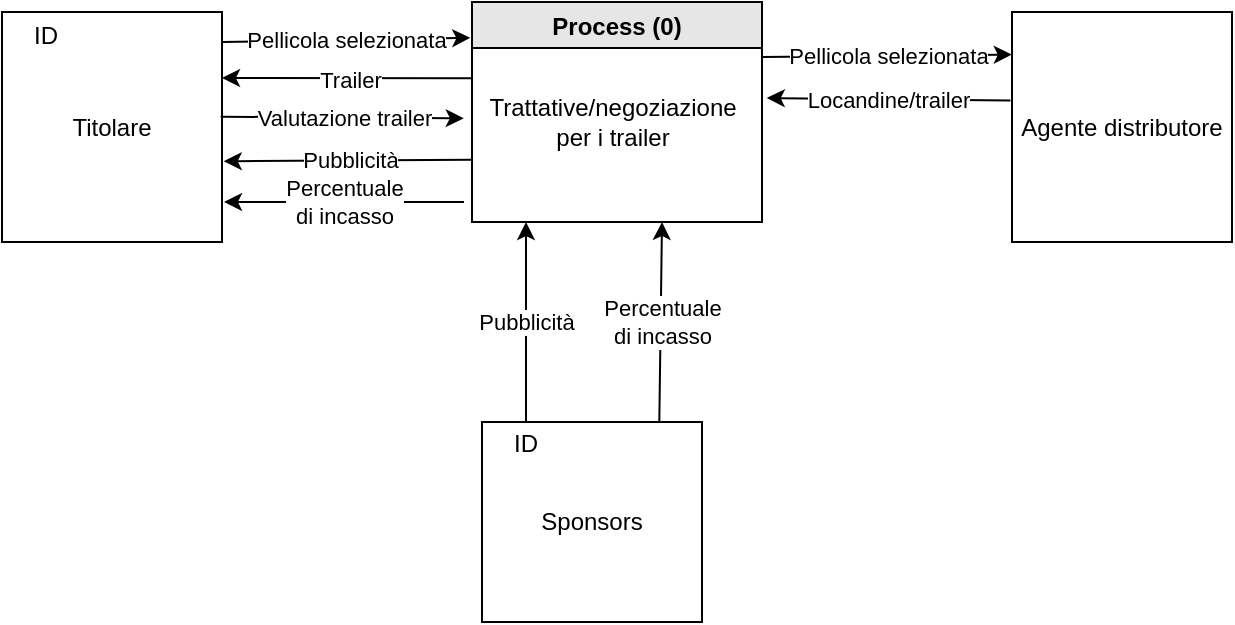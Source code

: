<mxfile version="21.2.3" type="device">
  <diagram id="ql5Kk59QJ9DEcHVxNvi2" name="Page-1">
    <mxGraphModel dx="712" dy="689" grid="1" gridSize="10" guides="1" tooltips="1" connect="1" arrows="1" fold="1" page="1" pageScale="1" pageWidth="827" pageHeight="1169" math="0" shadow="0">
      <root>
        <mxCell id="0" />
        <mxCell id="1" parent="0" />
        <mxCell id="EnnZCZ1k5EJQhtIXUkQg-2" value="Process (0)" style="swimlane;fillColor=#E6E6E6;" parent="1" vertex="1">
          <mxGeometry x="335" y="120" width="145" height="110" as="geometry" />
        </mxCell>
        <mxCell id="EnnZCZ1k5EJQhtIXUkQg-3" value="Trattative/negoziazione &lt;br&gt;per i trailer" style="text;html=1;align=center;verticalAlign=middle;resizable=0;points=[];autosize=1;strokeColor=none;fillColor=none;" parent="EnnZCZ1k5EJQhtIXUkQg-2" vertex="1">
          <mxGeometry x="-5" y="40" width="150" height="40" as="geometry" />
        </mxCell>
        <mxCell id="EnnZCZ1k5EJQhtIXUkQg-4" value="" style="group" parent="1" vertex="1" connectable="0">
          <mxGeometry x="100" y="125" width="110" height="115" as="geometry" />
        </mxCell>
        <mxCell id="EnnZCZ1k5EJQhtIXUkQg-5" value="Titolare" style="rounded=0;whiteSpace=wrap;html=1;fillColor=none;" parent="EnnZCZ1k5EJQhtIXUkQg-4" vertex="1">
          <mxGeometry width="110.0" height="115.0" as="geometry" />
        </mxCell>
        <mxCell id="EnnZCZ1k5EJQhtIXUkQg-6" value="ID" style="text;html=1;strokeColor=none;fillColor=none;align=center;verticalAlign=middle;whiteSpace=wrap;rounded=0;" parent="EnnZCZ1k5EJQhtIXUkQg-4" vertex="1">
          <mxGeometry width="44" height="24.643" as="geometry" />
        </mxCell>
        <mxCell id="i8b3c9-z0wp-TJyXyb2S-1" value="Agente distributore" style="rounded=0;whiteSpace=wrap;html=1;fillColor=none;" parent="1" vertex="1">
          <mxGeometry x="605" y="125" width="110" height="115" as="geometry" />
        </mxCell>
        <mxCell id="i8b3c9-z0wp-TJyXyb2S-2" value="" style="group" parent="1" vertex="1" connectable="0">
          <mxGeometry x="340" y="330" width="110" height="100" as="geometry" />
        </mxCell>
        <mxCell id="i8b3c9-z0wp-TJyXyb2S-3" value="Sponsors" style="rounded=0;whiteSpace=wrap;html=1;fillColor=none;" parent="i8b3c9-z0wp-TJyXyb2S-2" vertex="1">
          <mxGeometry width="110.0" height="100" as="geometry" />
        </mxCell>
        <mxCell id="i8b3c9-z0wp-TJyXyb2S-4" value="ID" style="text;html=1;strokeColor=none;fillColor=none;align=center;verticalAlign=middle;whiteSpace=wrap;rounded=0;" parent="i8b3c9-z0wp-TJyXyb2S-2" vertex="1">
          <mxGeometry width="44" height="21.429" as="geometry" />
        </mxCell>
        <mxCell id="i8b3c9-z0wp-TJyXyb2S-8" value="" style="endArrow=classic;html=1;rounded=0;entryX=-0.006;entryY=0.163;entryDx=0;entryDy=0;entryPerimeter=0;" parent="1" target="EnnZCZ1k5EJQhtIXUkQg-2" edge="1">
          <mxGeometry relative="1" as="geometry">
            <mxPoint x="210" y="140" as="sourcePoint" />
            <mxPoint x="330" y="140" as="targetPoint" />
          </mxGeometry>
        </mxCell>
        <mxCell id="i8b3c9-z0wp-TJyXyb2S-9" value="Pellicola selezionata" style="edgeLabel;resizable=0;html=1;align=center;verticalAlign=middle;" parent="i8b3c9-z0wp-TJyXyb2S-8" connectable="0" vertex="1">
          <mxGeometry relative="1" as="geometry" />
        </mxCell>
        <mxCell id="i8b3c9-z0wp-TJyXyb2S-10" value="" style="endArrow=classic;html=1;rounded=0;entryX=-0.001;entryY=0.185;entryDx=0;entryDy=0;exitX=1;exitY=0.25;exitDx=0;exitDy=0;entryPerimeter=0;" parent="1" source="EnnZCZ1k5EJQhtIXUkQg-2" target="i8b3c9-z0wp-TJyXyb2S-1" edge="1">
          <mxGeometry relative="1" as="geometry">
            <mxPoint x="485" y="150" as="sourcePoint" />
            <mxPoint x="595" y="170" as="targetPoint" />
          </mxGeometry>
        </mxCell>
        <mxCell id="i8b3c9-z0wp-TJyXyb2S-11" value="Pellicola selezionata" style="edgeLabel;resizable=0;html=1;align=center;verticalAlign=middle;" parent="i8b3c9-z0wp-TJyXyb2S-10" connectable="0" vertex="1">
          <mxGeometry relative="1" as="geometry" />
        </mxCell>
        <mxCell id="i8b3c9-z0wp-TJyXyb2S-12" value="" style="endArrow=classic;html=1;rounded=0;entryX=1.016;entryY=0.2;entryDx=0;entryDy=0;exitX=-0.007;exitY=0.385;exitDx=0;exitDy=0;exitPerimeter=0;entryPerimeter=0;" parent="1" source="i8b3c9-z0wp-TJyXyb2S-1" target="EnnZCZ1k5EJQhtIXUkQg-3" edge="1">
          <mxGeometry relative="1" as="geometry">
            <mxPoint x="220" y="160" as="sourcePoint" />
            <mxPoint x="345" y="158" as="targetPoint" />
          </mxGeometry>
        </mxCell>
        <mxCell id="i8b3c9-z0wp-TJyXyb2S-13" value="Locandine/trailer" style="edgeLabel;resizable=0;html=1;align=center;verticalAlign=middle;" parent="i8b3c9-z0wp-TJyXyb2S-12" connectable="0" vertex="1">
          <mxGeometry relative="1" as="geometry" />
        </mxCell>
        <mxCell id="i8b3c9-z0wp-TJyXyb2S-14" value="" style="endArrow=classic;html=1;rounded=0;exitX=0.035;exitY=-0.047;exitDx=0;exitDy=0;exitPerimeter=0;" parent="1" source="EnnZCZ1k5EJQhtIXUkQg-3" edge="1">
          <mxGeometry relative="1" as="geometry">
            <mxPoint x="335" y="170" as="sourcePoint" />
            <mxPoint x="210" y="158" as="targetPoint" />
            <Array as="points" />
          </mxGeometry>
        </mxCell>
        <mxCell id="i8b3c9-z0wp-TJyXyb2S-15" value="Trailer" style="edgeLabel;resizable=0;html=1;align=center;verticalAlign=middle;" parent="i8b3c9-z0wp-TJyXyb2S-14" connectable="0" vertex="1">
          <mxGeometry relative="1" as="geometry">
            <mxPoint x="1" y="1" as="offset" />
          </mxGeometry>
        </mxCell>
        <mxCell id="i8b3c9-z0wp-TJyXyb2S-24" value="" style="endArrow=classic;html=1;rounded=0;entryX=0.006;entryY=0.453;entryDx=0;entryDy=0;exitX=0.994;exitY=0.455;exitDx=0;exitDy=0;exitPerimeter=0;entryPerimeter=0;" parent="1" source="EnnZCZ1k5EJQhtIXUkQg-5" target="EnnZCZ1k5EJQhtIXUkQg-3" edge="1">
          <mxGeometry relative="1" as="geometry">
            <mxPoint x="210" y="192" as="sourcePoint" />
            <mxPoint x="335" y="190" as="targetPoint" />
          </mxGeometry>
        </mxCell>
        <mxCell id="i8b3c9-z0wp-TJyXyb2S-25" value="Valutazione trailer" style="edgeLabel;resizable=0;html=1;align=center;verticalAlign=middle;" parent="i8b3c9-z0wp-TJyXyb2S-24" connectable="0" vertex="1">
          <mxGeometry relative="1" as="geometry" />
        </mxCell>
        <mxCell id="i8b3c9-z0wp-TJyXyb2S-26" value="" style="endArrow=classic;html=1;rounded=0;exitX=0.5;exitY=0;exitDx=0;exitDy=0;" parent="1" source="i8b3c9-z0wp-TJyXyb2S-4" edge="1">
          <mxGeometry relative="1" as="geometry">
            <mxPoint x="320" y="310" as="sourcePoint" />
            <mxPoint x="362" y="230" as="targetPoint" />
          </mxGeometry>
        </mxCell>
        <mxCell id="i8b3c9-z0wp-TJyXyb2S-27" value="Pubblicità" style="edgeLabel;resizable=0;html=1;align=center;verticalAlign=middle;" parent="i8b3c9-z0wp-TJyXyb2S-26" connectable="0" vertex="1">
          <mxGeometry relative="1" as="geometry" />
        </mxCell>
        <mxCell id="i8b3c9-z0wp-TJyXyb2S-29" value="" style="endArrow=classic;html=1;rounded=0;entryX=1.008;entryY=0.649;entryDx=0;entryDy=0;entryPerimeter=0;exitX=0.035;exitY=0.971;exitDx=0;exitDy=0;exitPerimeter=0;" parent="1" source="EnnZCZ1k5EJQhtIXUkQg-3" target="EnnZCZ1k5EJQhtIXUkQg-5" edge="1">
          <mxGeometry relative="1" as="geometry">
            <mxPoint x="330" y="210" as="sourcePoint" />
            <mxPoint x="210" y="210" as="targetPoint" />
          </mxGeometry>
        </mxCell>
        <mxCell id="i8b3c9-z0wp-TJyXyb2S-30" value="Pubblicità" style="edgeLabel;resizable=0;html=1;align=center;verticalAlign=middle;" parent="i8b3c9-z0wp-TJyXyb2S-29" connectable="0" vertex="1">
          <mxGeometry relative="1" as="geometry" />
        </mxCell>
        <mxCell id="i8b3c9-z0wp-TJyXyb2S-31" value="" style="endArrow=classic;html=1;rounded=0;exitX=0.806;exitY=0;exitDx=0;exitDy=0;exitPerimeter=0;" parent="1" source="i8b3c9-z0wp-TJyXyb2S-3" edge="1">
          <mxGeometry relative="1" as="geometry">
            <mxPoint x="414" y="312" as="sourcePoint" />
            <mxPoint x="430" y="230" as="targetPoint" />
          </mxGeometry>
        </mxCell>
        <mxCell id="i8b3c9-z0wp-TJyXyb2S-32" value="Percentuale &lt;br&gt;di incasso" style="edgeLabel;resizable=0;html=1;align=center;verticalAlign=middle;" parent="i8b3c9-z0wp-TJyXyb2S-31" connectable="0" vertex="1">
          <mxGeometry relative="1" as="geometry" />
        </mxCell>
        <mxCell id="i8b3c9-z0wp-TJyXyb2S-33" value="" style="endArrow=classic;html=1;rounded=0;" parent="1" edge="1">
          <mxGeometry relative="1" as="geometry">
            <mxPoint x="331" y="220" as="sourcePoint" />
            <mxPoint x="211" y="220" as="targetPoint" />
          </mxGeometry>
        </mxCell>
        <mxCell id="i8b3c9-z0wp-TJyXyb2S-34" value="Percentuale &lt;br&gt;di incasso" style="edgeLabel;resizable=0;html=1;align=center;verticalAlign=middle;" parent="i8b3c9-z0wp-TJyXyb2S-33" connectable="0" vertex="1">
          <mxGeometry relative="1" as="geometry" />
        </mxCell>
      </root>
    </mxGraphModel>
  </diagram>
</mxfile>
